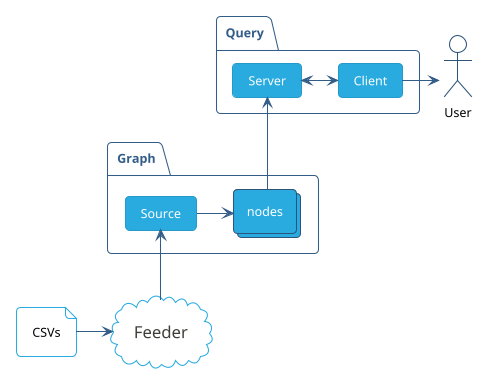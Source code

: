 @startuml
!theme sandstone

skinparam packagebackgroundcolor transparent
skinparam CloudBackgroundColor transparent
skinparam CloudBorderColor #29abe0
skinparam Cloudfontsize 16
skinparam CollectionsBackgroundColor #29abe0
skinparam actorbackgroundcolor transparent
skinparam actorfontcolor black
skinparam ArrowThickness 1
skinparam Packageborderthickness 1
skinparam filebackgroundcolor transparent
skinparam filefontcolor black
skinparam filebordercolor #29abe0


package "Graph" {
  collections nodes
  card Source
  Source -right-> nodes
}

actor User
file CSVs
cloud Feeder
CSVs -right-> Feeder
Feeder -up-> Source

package "Query" {
  card Client
  card Server
  Server <---right---> Client
}

nodes -up-> Server
Client --right--> User

@enduml

